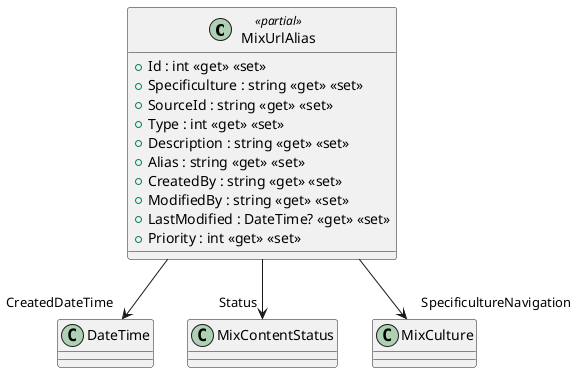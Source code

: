 @startuml
class MixUrlAlias <<partial>> {
    + Id : int <<get>> <<set>>
    + Specificulture : string <<get>> <<set>>
    + SourceId : string <<get>> <<set>>
    + Type : int <<get>> <<set>>
    + Description : string <<get>> <<set>>
    + Alias : string <<get>> <<set>>
    + CreatedBy : string <<get>> <<set>>
    + ModifiedBy : string <<get>> <<set>>
    + LastModified : DateTime? <<get>> <<set>>
    + Priority : int <<get>> <<set>>
}
MixUrlAlias --> "CreatedDateTime" DateTime
MixUrlAlias --> "Status" MixContentStatus
MixUrlAlias --> "SpecificultureNavigation" MixCulture
@enduml
